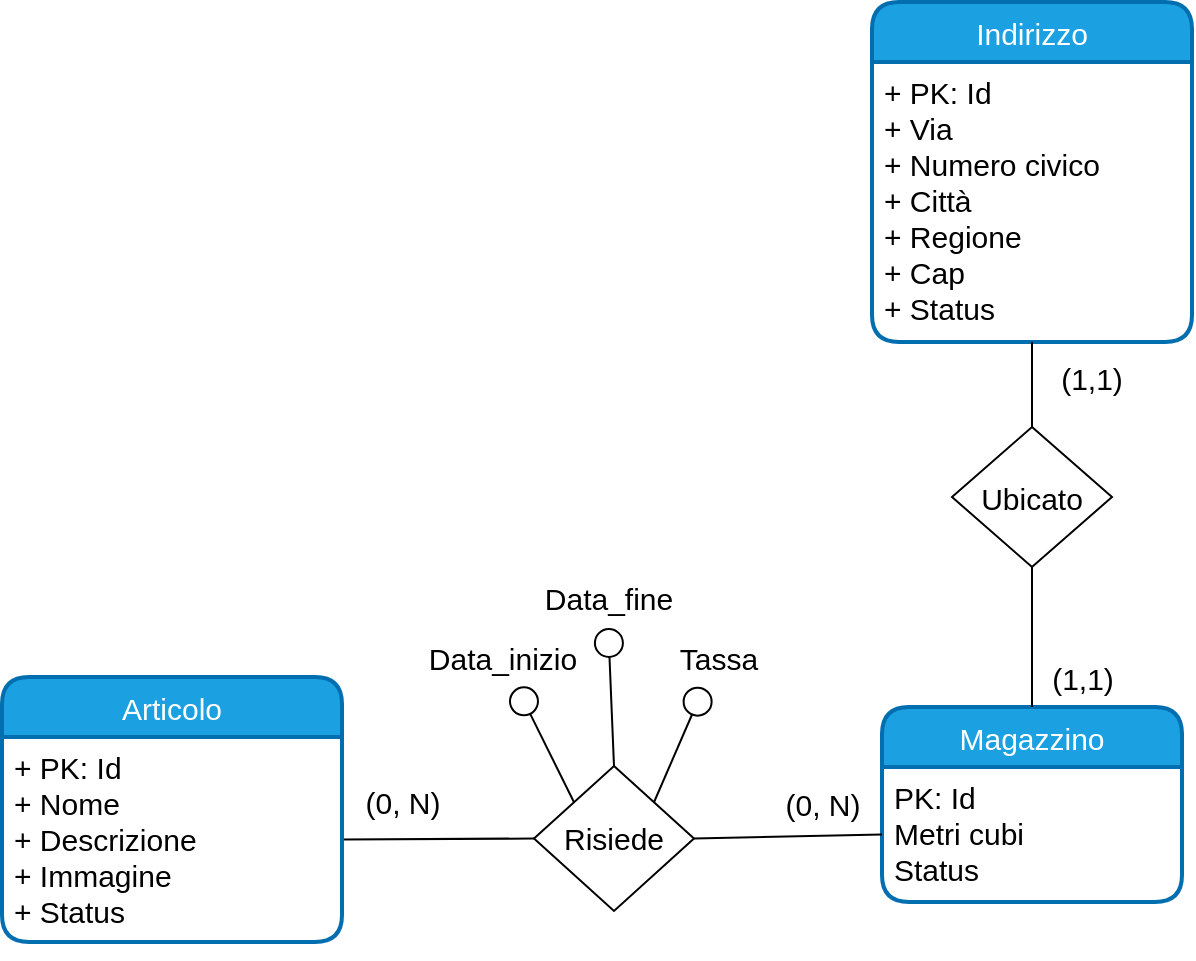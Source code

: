 <mxfile>
    <diagram id="Px4mHPNFcFDlKPYp_WtS" name="Page-1">
        <mxGraphModel dx="1214" dy="565" grid="1" gridSize="10" guides="1" tooltips="1" connect="1" arrows="1" fold="1" page="1" pageScale="1" pageWidth="827" pageHeight="1169" math="0" shadow="0">
            <root>
                <mxCell id="0"/>
                <mxCell id="1" parent="0"/>
                <mxCell id="6" value="Magazzino" style="swimlane;childLayout=stackLayout;horizontal=1;startSize=30;horizontalStack=0;rounded=1;fontSize=15;fontStyle=0;strokeWidth=2;resizeParent=0;resizeLast=1;shadow=0;dashed=0;align=center;fillColor=#1ba1e2;fontColor=#ffffff;strokeColor=#006EAF;" vertex="1" parent="1">
                    <mxGeometry x="630" y="482.5" width="150" height="97.5" as="geometry"/>
                </mxCell>
                <mxCell id="7" value="PK: Id&#10;Metri cubi&#10;Status" style="align=left;strokeColor=none;fillColor=none;spacingLeft=4;fontSize=15;verticalAlign=top;resizable=0;rotatable=0;part=1;" vertex="1" parent="6">
                    <mxGeometry y="30" width="150" height="67.5" as="geometry"/>
                </mxCell>
                <mxCell id="8" style="edgeStyle=none;html=1;exitX=1;exitY=0.5;exitDx=0;exitDy=0;entryX=0;entryY=0.5;entryDx=0;entryDy=0;startArrow=none;startFill=0;endArrow=none;endFill=0;fontSize=15;" edge="1" parent="1" source="10" target="7">
                    <mxGeometry relative="1" as="geometry">
                        <Array as="points"/>
                        <mxPoint x="631" y="553.75" as="targetPoint"/>
                    </mxGeometry>
                </mxCell>
                <mxCell id="9" style="edgeStyle=none;html=1;exitX=0;exitY=0.5;exitDx=0;exitDy=0;endArrow=none;endFill=0;entryX=1;entryY=0.5;entryDx=0;entryDy=0;fontSize=15;" edge="1" parent="1" source="10" target="32">
                    <mxGeometry relative="1" as="geometry">
                        <mxPoint x="361" y="556.25" as="targetPoint"/>
                        <Array as="points"/>
                    </mxGeometry>
                </mxCell>
                <mxCell id="10" value="Risiede" style="shape=rhombus;perimeter=rhombusPerimeter;whiteSpace=wrap;html=1;align=center;fontSize=15;" vertex="1" parent="1">
                    <mxGeometry x="456" y="512" width="80" height="72.5" as="geometry"/>
                </mxCell>
                <mxCell id="13" value="(0, N)" style="text;html=1;align=center;verticalAlign=middle;resizable=0;points=[];autosize=1;strokeColor=none;fillColor=none;fontSize=15;" vertex="1" parent="1">
                    <mxGeometry x="570" y="516.25" width="60" height="30" as="geometry"/>
                </mxCell>
                <mxCell id="21" value="(0, N)" style="text;html=1;align=center;verticalAlign=middle;resizable=0;points=[];autosize=1;strokeColor=none;fillColor=none;fontSize=15;" vertex="1" parent="1">
                    <mxGeometry x="360" y="515" width="60" height="30" as="geometry"/>
                </mxCell>
                <mxCell id="23" style="edgeStyle=none;html=1;endArrow=circle;endFill=0;exitX=0.5;exitY=0;exitDx=0;exitDy=0;fontSize=15;" edge="1" parent="1" source="10" target="26">
                    <mxGeometry relative="1" as="geometry">
                        <mxPoint x="511" y="447.5" as="targetPoint"/>
                        <mxPoint x="521" y="571.2" as="sourcePoint"/>
                    </mxGeometry>
                </mxCell>
                <mxCell id="24" style="edgeStyle=none;html=1;endArrow=circle;endFill=0;exitX=0;exitY=0;exitDx=0;exitDy=0;fontSize=15;" edge="1" parent="1" source="10" target="25">
                    <mxGeometry relative="1" as="geometry">
                        <mxPoint x="471" y="477.5" as="targetPoint"/>
                        <mxPoint x="531" y="581.2" as="sourcePoint"/>
                        <Array as="points"/>
                    </mxGeometry>
                </mxCell>
                <mxCell id="25" value="Data_inizio" style="text;html=1;align=center;verticalAlign=middle;resizable=0;points=[];autosize=1;strokeColor=none;fillColor=none;fontSize=15;" vertex="1" parent="1">
                    <mxGeometry x="390" y="442.5" width="100" height="30" as="geometry"/>
                </mxCell>
                <mxCell id="26" value="Data_fine" style="text;html=1;align=center;verticalAlign=middle;resizable=0;points=[];autosize=1;strokeColor=none;fillColor=none;fontSize=15;" vertex="1" parent="1">
                    <mxGeometry x="447.5" y="412.5" width="90" height="30" as="geometry"/>
                </mxCell>
                <mxCell id="27" style="edgeStyle=none;html=1;endArrow=circle;endFill=0;exitX=1;exitY=0;exitDx=0;exitDy=0;fontSize=15;" edge="1" parent="1" source="10" target="28">
                    <mxGeometry relative="1" as="geometry">
                        <mxPoint x="561" y="477.5" as="targetPoint"/>
                        <mxPoint x="551" y="566.11" as="sourcePoint"/>
                    </mxGeometry>
                </mxCell>
                <mxCell id="28" value="Tassa" style="text;html=1;align=center;verticalAlign=middle;resizable=0;points=[];autosize=1;strokeColor=none;fillColor=none;fontSize=15;" vertex="1" parent="1">
                    <mxGeometry x="517.5" y="442.5" width="60" height="30" as="geometry"/>
                </mxCell>
                <mxCell id="29" value="Articolo" style="swimlane;childLayout=stackLayout;horizontal=1;startSize=30;horizontalStack=0;rounded=1;fontSize=15;fontStyle=0;strokeWidth=2;resizeParent=0;resizeLast=1;shadow=0;dashed=0;align=center;arcSize=15;fillColor=#1ba1e2;fontColor=#ffffff;strokeColor=#006EAF;" vertex="1" parent="1">
                    <mxGeometry x="190" y="467.5" width="170" height="132.5" as="geometry"/>
                </mxCell>
                <mxCell id="30" style="edgeStyle=none;html=1;fontSize=15;" edge="1" parent="29" source="32" target="29">
                    <mxGeometry relative="1" as="geometry"/>
                </mxCell>
                <mxCell id="31" style="edgeStyle=none;html=1;endArrow=none;endFill=0;fontSize=15;" edge="1" parent="29" source="32" target="29">
                    <mxGeometry relative="1" as="geometry"/>
                </mxCell>
                <mxCell id="32" value="+ PK: Id&#10;+ Nome&#10;+ Descrizione&#10;+ Immagine&#10;+ Status" style="align=left;strokeColor=none;fillColor=none;spacingLeft=4;fontSize=15;verticalAlign=top;resizable=0;rotatable=0;part=1;" vertex="1" parent="29">
                    <mxGeometry y="30" width="170" height="102.5" as="geometry"/>
                </mxCell>
                <mxCell id="36" value="Indirizzo" style="swimlane;childLayout=stackLayout;horizontal=1;startSize=30;horizontalStack=0;rounded=1;fontSize=15;fontStyle=0;strokeWidth=2;resizeParent=0;resizeLast=1;shadow=0;dashed=0;align=center;fillColor=#1ba1e2;fontColor=#ffffff;strokeColor=#006EAF;" vertex="1" parent="1">
                    <mxGeometry x="625" y="130" width="160" height="170" as="geometry"/>
                </mxCell>
                <mxCell id="37" value="+ PK: Id&#10;+ Via&#10;+ Numero civico&#10;+ Città&#10;+ Regione&#10;+ Cap&#10;+ Status" style="align=left;strokeColor=none;fillColor=none;spacingLeft=4;fontSize=15;verticalAlign=top;resizable=0;rotatable=0;part=1;" vertex="1" parent="36">
                    <mxGeometry y="30" width="160" height="140" as="geometry"/>
                </mxCell>
                <mxCell id="38" style="edgeStyle=none;html=1;exitX=0.5;exitY=0;exitDx=0;exitDy=0;entryX=0.5;entryY=1;entryDx=0;entryDy=0;startArrow=none;startFill=0;endArrow=none;endFill=0;fontSize=15;" edge="1" parent="1" source="39" target="37">
                    <mxGeometry relative="1" as="geometry"/>
                </mxCell>
                <mxCell id="42" style="edgeStyle=none;html=1;exitX=0.5;exitY=1;exitDx=0;exitDy=0;entryX=0.5;entryY=0;entryDx=0;entryDy=0;endArrow=none;endFill=0;fontSize=15;" edge="1" parent="1" source="39" target="6">
                    <mxGeometry relative="1" as="geometry"/>
                </mxCell>
                <mxCell id="39" value="Ubicato" style="shape=rhombus;perimeter=rhombusPerimeter;whiteSpace=wrap;html=1;align=center;fontSize=15;" vertex="1" parent="1">
                    <mxGeometry x="665" y="342.5" width="80" height="70" as="geometry"/>
                </mxCell>
                <mxCell id="40" value="(1,1)" style="text;html=1;strokeColor=none;fillColor=none;align=center;verticalAlign=middle;whiteSpace=wrap;rounded=0;fontSize=15;" vertex="1" parent="1">
                    <mxGeometry x="705" y="302.5" width="60" height="30" as="geometry"/>
                </mxCell>
                <mxCell id="43" value="(1,1)" style="text;html=1;align=center;verticalAlign=middle;resizable=0;points=[];autosize=1;strokeColor=none;fillColor=none;fontSize=15;" vertex="1" parent="1">
                    <mxGeometry x="705" y="452.5" width="50" height="30" as="geometry"/>
                </mxCell>
            </root>
        </mxGraphModel>
    </diagram>
</mxfile>
